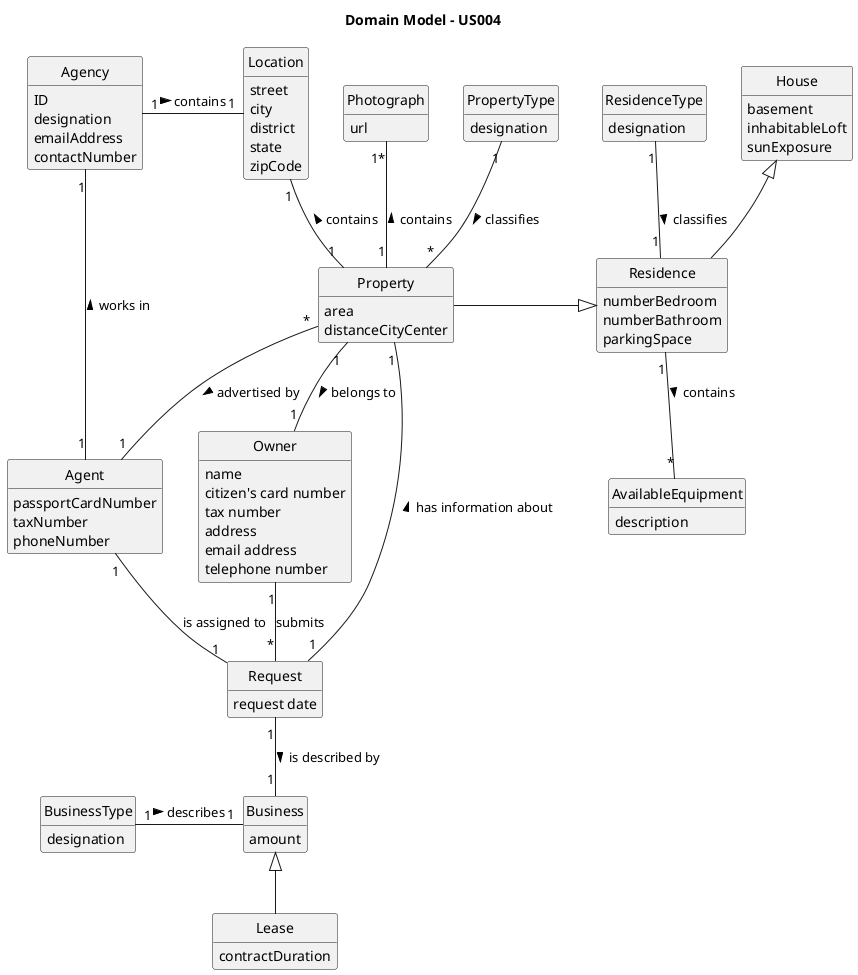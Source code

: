 @startuml
skinparam monochrome true
skinparam packageStyle rectangle
skinparam shadowing false

'left to right direction

skinparam classAttributeIconSize 0

hide circle
hide methods

title Domain Model - US004

class Property {
    area
    distanceCityCenter
}

class Photograph{
    url
}

class Lease{
    contractDuration
}

class Business {
    amount
}

class BusinessType{
    designation
}

class Residence{
    numberBedroom
    numberBathroom
    parkingSpace

}

class Location{
    street
    city
    district
    state
    zipCode
}

class ResidenceType{
    designation
}

class PropertyType{
    designation
}

class House{
    basement
    inhabitableLoft
    sunExposure
}

class AvailableEquipment{
    description
}

class Agent{
    passportCardNumber
    taxNumber
    phoneNumber
}

class Agency {
    ID
    designation
    emailAddress
    contactNumber
}

class Owner {
    name
    citizen's card number
    tax number
    address
    email address
    telephone number
}

class Request{
    request date
}


Agent "1" -up- "1" Agency: works in  >
Agency "1" - "1" Location : contains >
PropertyType "1" -- "*" Property : classifies >
Property "1" -- "1" Owner : belongs to >
Agent "1" -up- "*" Property : < advertised by
Photograph "1*" -- "1" Property : contains <
Location "1" -- "1" Property : contains <
Residence "1" -- "*" AvailableEquipment : contains >
ResidenceType "1" -- "1" Residence: classifies >
Request "1" - "1" Property : has information about >
Request "1" -- "1" Business: is described by >
BusinessType "1" - "1" Business : describes >
Agent "1" -- "1" Request : is assigned to
Business <|-- Lease
Residence <|-left- Property
House <|-- Residence
Owner "1" -- "*" Request : submits

@enduml